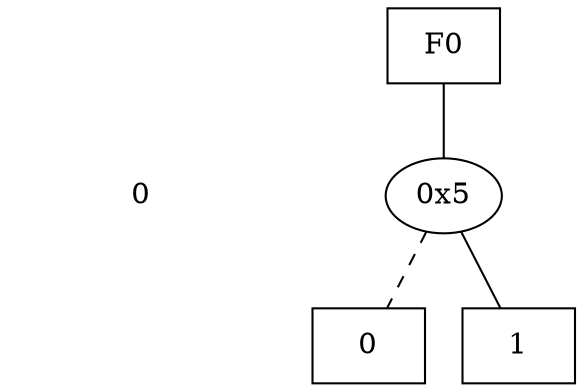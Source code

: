 digraph "DD" {
size = "7.5,10"
center = true;
edge [dir = none];
{ node [shape = plaintext];
  edge [style = invis];
  "CONST NODES" [style = invis];
" 0 " -> "CONST NODES"; 
}
{ rank = same; node [shape = box]; edge [style = invis];
"F0"; }
{ rank = same; " 0 ";
"0x5";
}
{ rank = same; "CONST NODES";
{ node [shape = box]; "0x1";
"0";
}
}
"F0" -> "0x5" [style = solid];
"0x5" -> "0";
"0x5" -> "0x1" [style = dashed];
"0x1" [label = "0"];
"0" [label = "1"];
}
